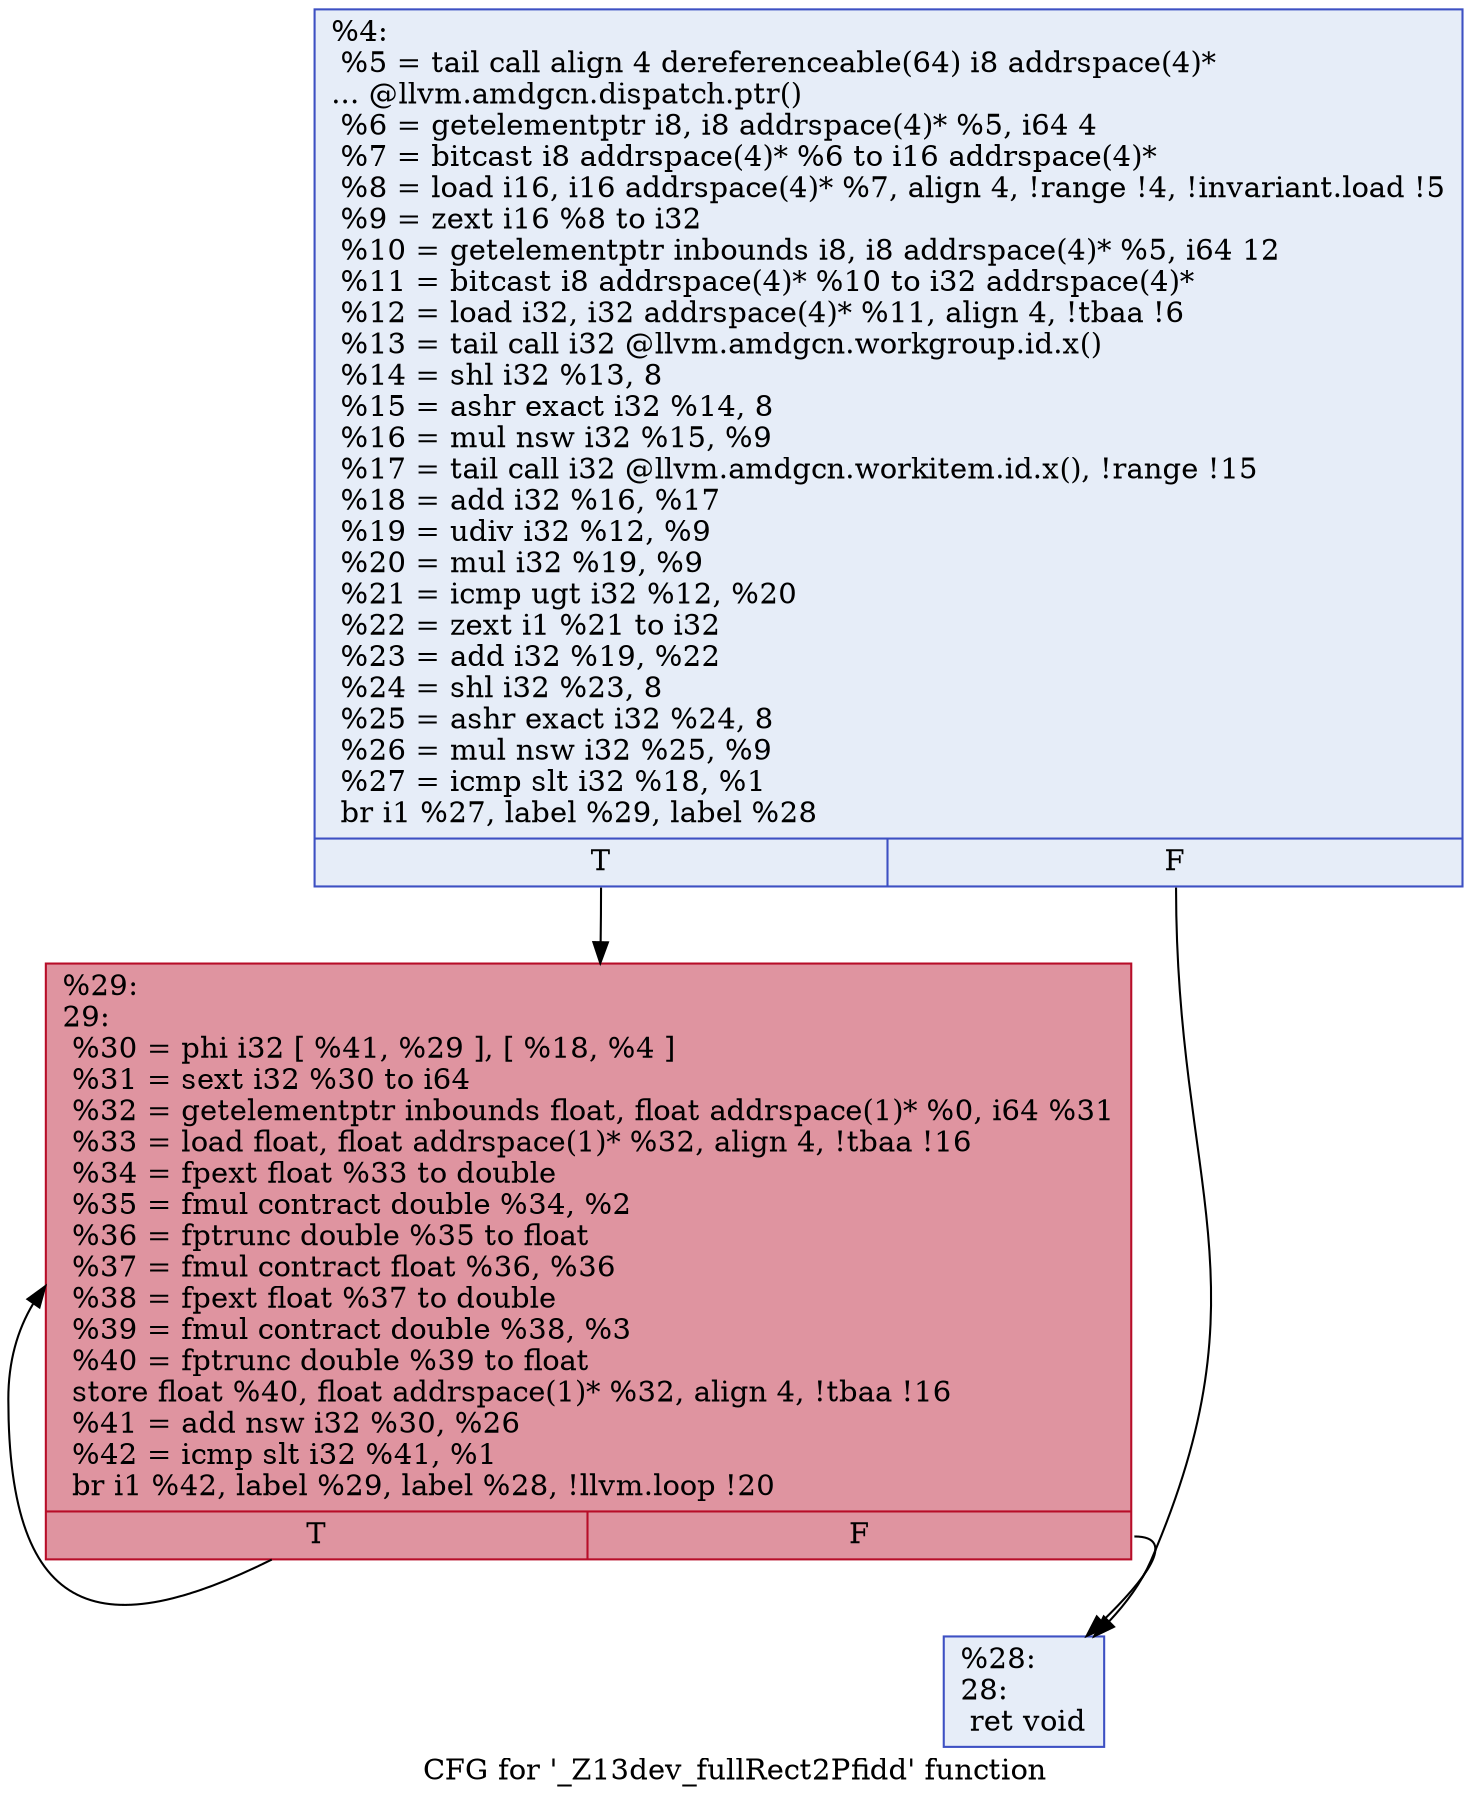 digraph "CFG for '_Z13dev_fullRect2Pfidd' function" {
	label="CFG for '_Z13dev_fullRect2Pfidd' function";

	Node0x5055600 [shape=record,color="#3d50c3ff", style=filled, fillcolor="#c7d7f070",label="{%4:\l  %5 = tail call align 4 dereferenceable(64) i8 addrspace(4)*\l... @llvm.amdgcn.dispatch.ptr()\l  %6 = getelementptr i8, i8 addrspace(4)* %5, i64 4\l  %7 = bitcast i8 addrspace(4)* %6 to i16 addrspace(4)*\l  %8 = load i16, i16 addrspace(4)* %7, align 4, !range !4, !invariant.load !5\l  %9 = zext i16 %8 to i32\l  %10 = getelementptr inbounds i8, i8 addrspace(4)* %5, i64 12\l  %11 = bitcast i8 addrspace(4)* %10 to i32 addrspace(4)*\l  %12 = load i32, i32 addrspace(4)* %11, align 4, !tbaa !6\l  %13 = tail call i32 @llvm.amdgcn.workgroup.id.x()\l  %14 = shl i32 %13, 8\l  %15 = ashr exact i32 %14, 8\l  %16 = mul nsw i32 %15, %9\l  %17 = tail call i32 @llvm.amdgcn.workitem.id.x(), !range !15\l  %18 = add i32 %16, %17\l  %19 = udiv i32 %12, %9\l  %20 = mul i32 %19, %9\l  %21 = icmp ugt i32 %12, %20\l  %22 = zext i1 %21 to i32\l  %23 = add i32 %19, %22\l  %24 = shl i32 %23, 8\l  %25 = ashr exact i32 %24, 8\l  %26 = mul nsw i32 %25, %9\l  %27 = icmp slt i32 %18, %1\l  br i1 %27, label %29, label %28\l|{<s0>T|<s1>F}}"];
	Node0x5055600:s0 -> Node0x5057e80;
	Node0x5055600:s1 -> Node0x5057f10;
	Node0x5057f10 [shape=record,color="#3d50c3ff", style=filled, fillcolor="#c7d7f070",label="{%28:\l28:                                               \l  ret void\l}"];
	Node0x5057e80 [shape=record,color="#b70d28ff", style=filled, fillcolor="#b70d2870",label="{%29:\l29:                                               \l  %30 = phi i32 [ %41, %29 ], [ %18, %4 ]\l  %31 = sext i32 %30 to i64\l  %32 = getelementptr inbounds float, float addrspace(1)* %0, i64 %31\l  %33 = load float, float addrspace(1)* %32, align 4, !tbaa !16\l  %34 = fpext float %33 to double\l  %35 = fmul contract double %34, %2\l  %36 = fptrunc double %35 to float\l  %37 = fmul contract float %36, %36\l  %38 = fpext float %37 to double\l  %39 = fmul contract double %38, %3\l  %40 = fptrunc double %39 to float\l  store float %40, float addrspace(1)* %32, align 4, !tbaa !16\l  %41 = add nsw i32 %30, %26\l  %42 = icmp slt i32 %41, %1\l  br i1 %42, label %29, label %28, !llvm.loop !20\l|{<s0>T|<s1>F}}"];
	Node0x5057e80:s0 -> Node0x5057e80;
	Node0x5057e80:s1 -> Node0x5057f10;
}
